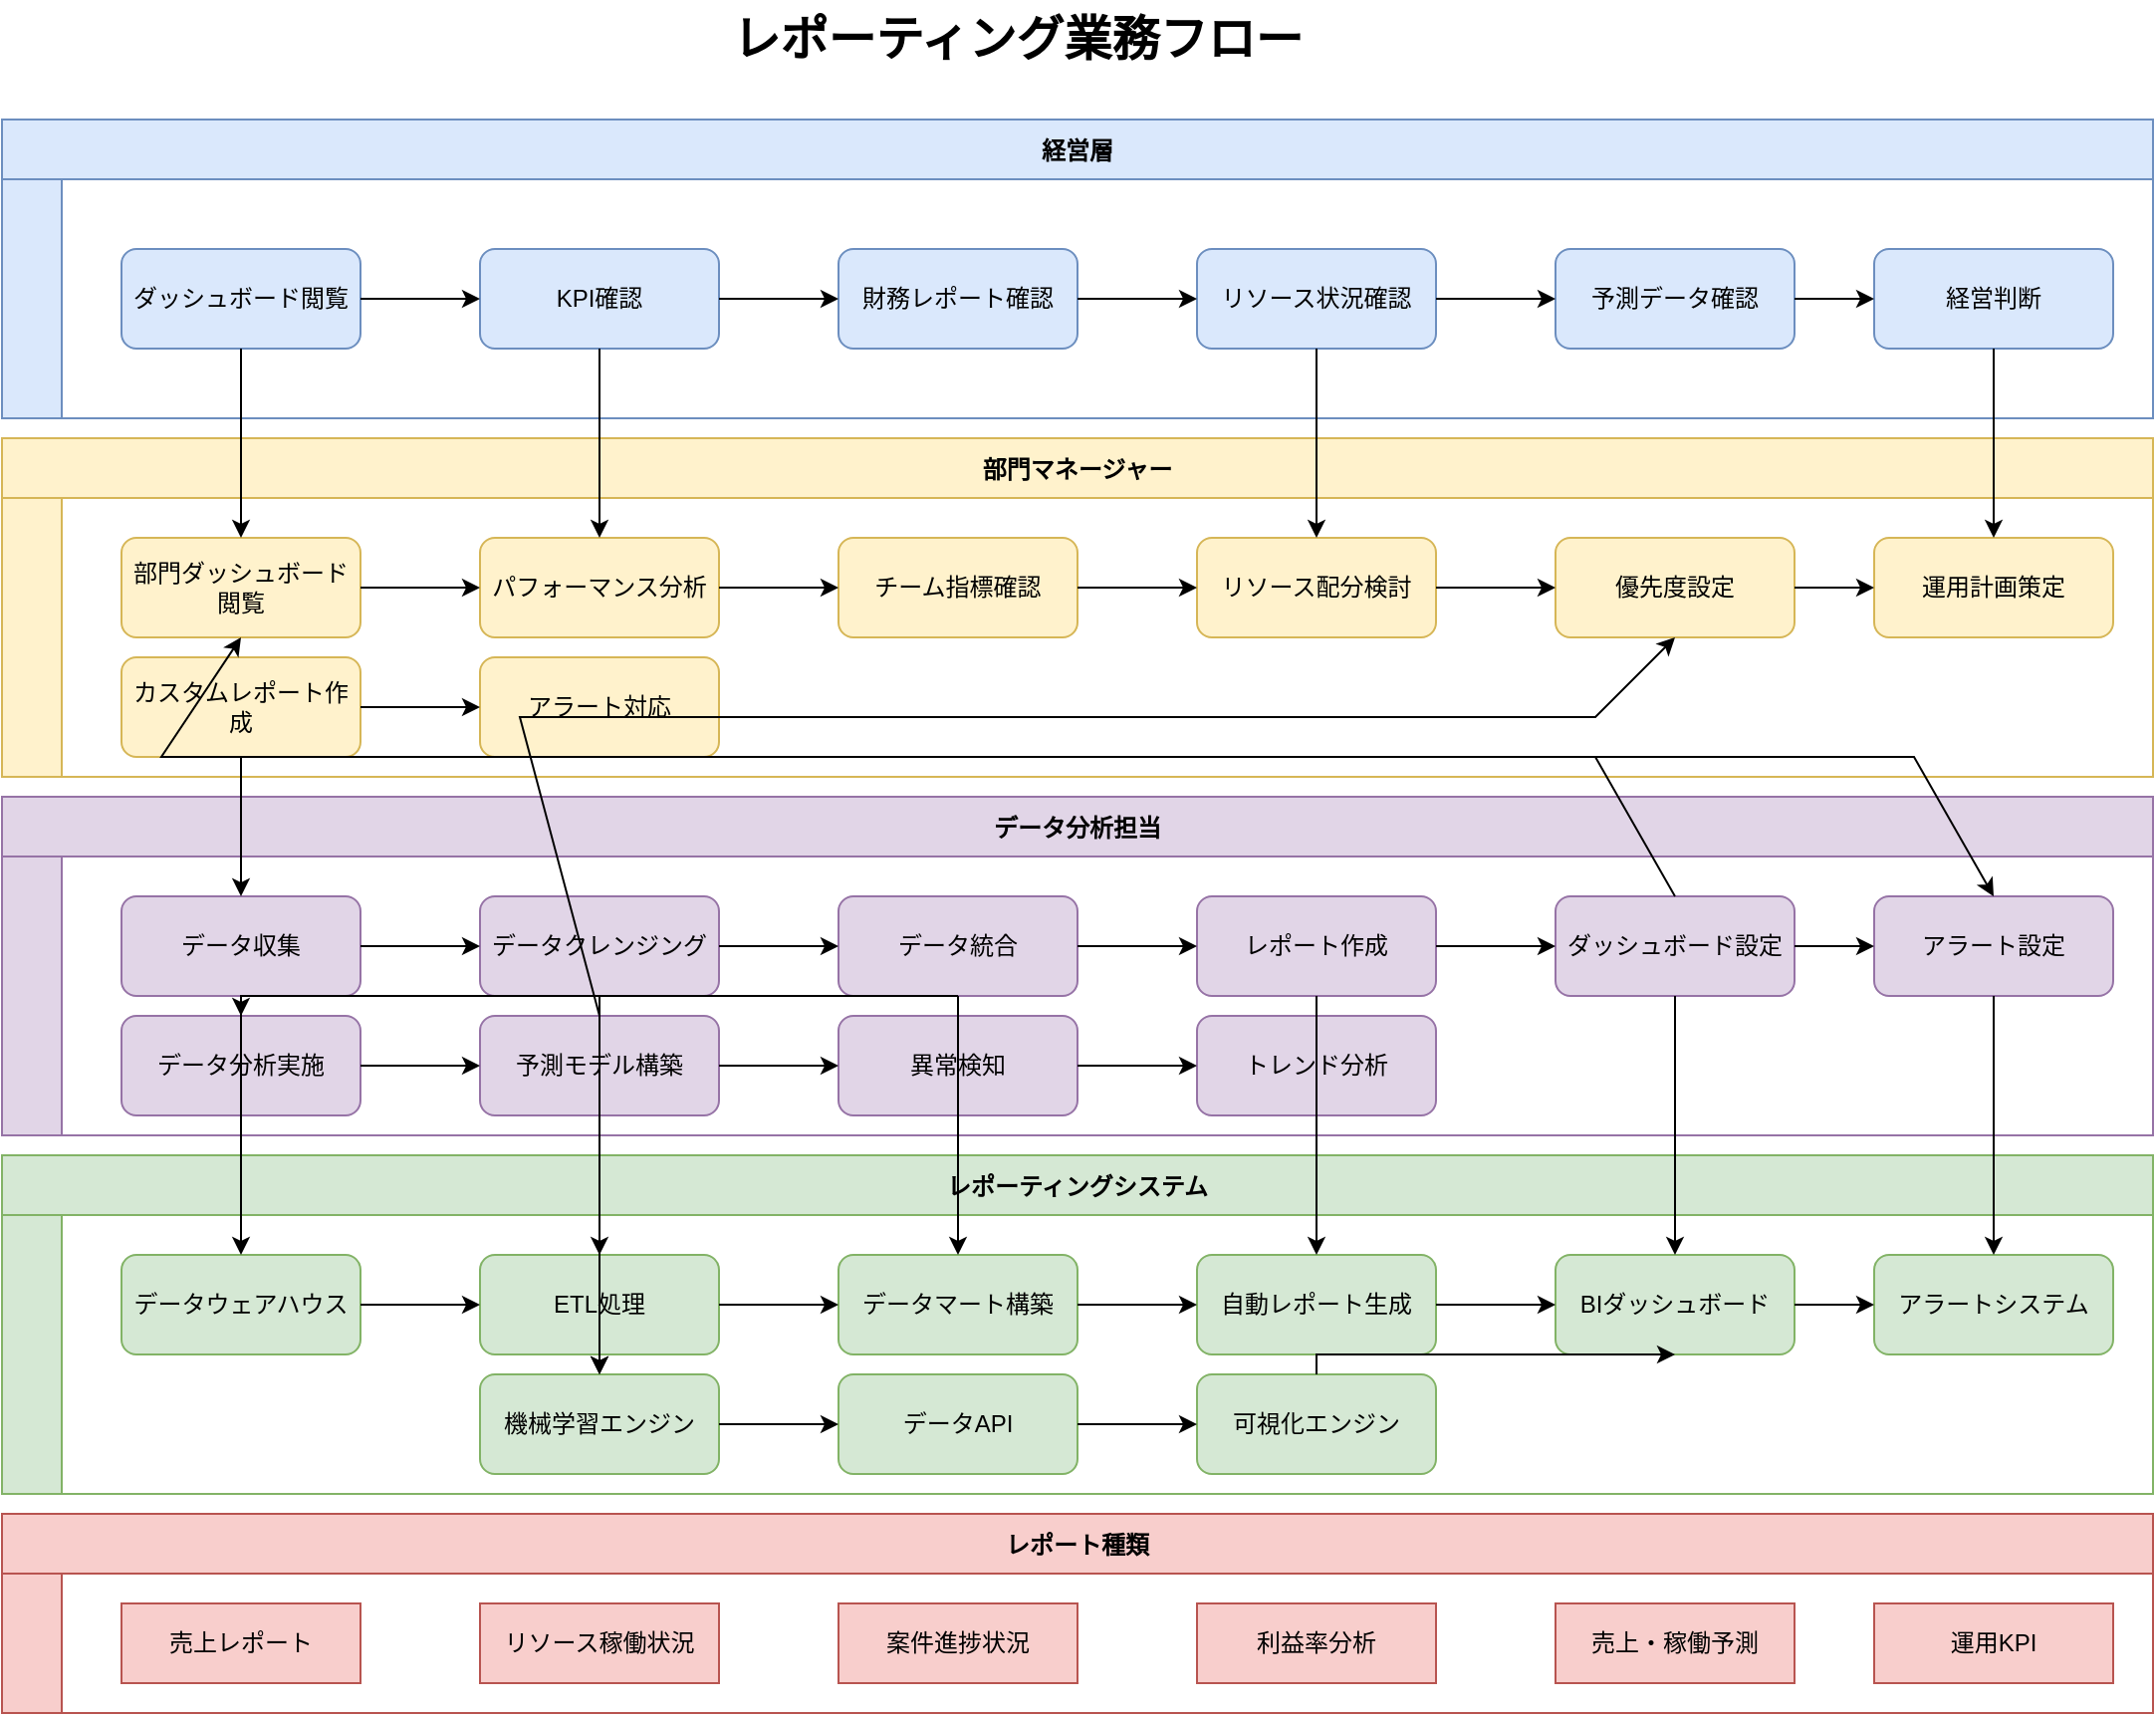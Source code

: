 <mxfile version="22.0.3" type="device">
  <diagram id="reporting_flow" name="レポーティング業務フロー">
    <mxGraphModel dx="1186" dy="775" grid="1" gridSize="10" guides="1" tooltips="1" connect="1" arrows="1" fold="1" page="1" pageScale="1" pageWidth="1169" pageHeight="827" math="0" shadow="0">
      <root>
        <mxCell id="0" />
        <mxCell id="1" parent="0" />
        <mxCell id="title" value="レポーティング業務フロー" style="text;html=1;strokeColor=none;fillColor=none;align=center;verticalAlign=middle;whiteSpace=wrap;rounded=0;fontSize=24;fontStyle=1" vertex="1" parent="1">
          <mxGeometry x="400" y="20" width="300" height="40" as="geometry" />
        </mxCell>

        <!-- 経営層のスイムレーン -->
        <mxCell id="executive_lane" value="経営層" style="swimlane;childLayout=stackLayout;resizeParent=1;resizeParentMax=0;horizontal=1;startSize=30;horizontalStack=0;fillColor=#dae8fc;strokeColor=#6c8ebf;" vertex="1" parent="1">
          <mxGeometry x="40" y="80" width="1080" height="150" as="geometry" />
        </mxCell>
        <mxCell id="executive_process" value="" style="swimlane;startSize=30;horizontal=0;fillColor=#dae8fc;strokeColor=#6c8ebf;" vertex="1" parent="executive_lane">
          <mxGeometry y="30" width="1080" height="120" as="geometry" />
        </mxCell>

        <!-- 経営層のアクション -->
        <mxCell id="dashboard_access" value="ダッシュボード閲覧" style="rounded=1;whiteSpace=wrap;html=1;fillColor=#dae8fc;strokeColor=#6c8ebf;" vertex="1" parent="executive_process">
          <mxGeometry x="60" y="35" width="120" height="50" as="geometry" />
        </mxCell>
        <mxCell id="kpi_monitoring" value="KPI確認" style="rounded=1;whiteSpace=wrap;html=1;fillColor=#dae8fc;strokeColor=#6c8ebf;" vertex="1" parent="executive_process">
          <mxGeometry x="240" y="35" width="120" height="50" as="geometry" />
        </mxCell>
        <mxCell id="financial_report_review" value="財務レポート確認" style="rounded=1;whiteSpace=wrap;html=1;fillColor=#dae8fc;strokeColor=#6c8ebf;" vertex="1" parent="executive_process">
          <mxGeometry x="420" y="35" width="120" height="50" as="geometry" />
        </mxCell>
        <mxCell id="resource_status_review" value="リソース状況確認" style="rounded=1;whiteSpace=wrap;html=1;fillColor=#dae8fc;strokeColor=#6c8ebf;" vertex="1" parent="executive_process">
          <mxGeometry x="600" y="35" width="120" height="50" as="geometry" />
        </mxCell>
        <mxCell id="forecast_review" value="予測データ確認" style="rounded=1;whiteSpace=wrap;html=1;fillColor=#dae8fc;strokeColor=#6c8ebf;" vertex="1" parent="executive_process">
          <mxGeometry x="780" y="35" width="120" height="50" as="geometry" />
        </mxCell>
        <mxCell id="decision_making" value="経営判断" style="rounded=1;whiteSpace=wrap;html=1;fillColor=#dae8fc;strokeColor=#6c8ebf;" vertex="1" parent="executive_process">
          <mxGeometry x="940" y="35" width="120" height="50" as="geometry" />
        </mxCell>

        <!-- 経営層のフロー接続 -->
        <mxCell id="flow_1" value="" style="endArrow=classic;html=1;rounded=0;exitX=1;exitY=0.5;exitDx=0;exitDy=0;entryX=0;entryY=0.5;entryDx=0;entryDy=0;" edge="1" parent="executive_process" source="dashboard_access" target="kpi_monitoring">
          <mxGeometry width="50" height="50" relative="1" as="geometry">
            <mxPoint x="510" y="280" as="sourcePoint" />
            <mxPoint x="560" y="230" as="targetPoint" />
          </mxGeometry>
        </mxCell>
        <mxCell id="flow_2" value="" style="endArrow=classic;html=1;rounded=0;exitX=1;exitY=0.5;exitDx=0;exitDy=0;entryX=0;entryY=0.5;entryDx=0;entryDy=0;" edge="1" parent="executive_process" source="kpi_monitoring" target="financial_report_review">
          <mxGeometry width="50" height="50" relative="1" as="geometry">
            <mxPoint x="510" y="280" as="sourcePoint" />
            <mxPoint x="560" y="230" as="targetPoint" />
          </mxGeometry>
        </mxCell>
        <mxCell id="flow_3" value="" style="endArrow=classic;html=1;rounded=0;exitX=1;exitY=0.5;exitDx=0;exitDy=0;entryX=0;entryY=0.5;entryDx=0;entryDy=0;" edge="1" parent="executive_process" source="financial_report_review" target="resource_status_review">
          <mxGeometry width="50" height="50" relative="1" as="geometry">
            <mxPoint x="510" y="280" as="sourcePoint" />
            <mxPoint x="560" y="230" as="targetPoint" />
          </mxGeometry>
        </mxCell>
        <mxCell id="flow_4" value="" style="endArrow=classic;html=1;rounded=0;exitX=1;exitY=0.5;exitDx=0;exitDy=0;entryX=0;entryY=0.5;entryDx=0;entryDy=0;" edge="1" parent="executive_process" source="resource_status_review" target="forecast_review">
          <mxGeometry width="50" height="50" relative="1" as="geometry">
            <mxPoint x="510" y="280" as="sourcePoint" />
            <mxPoint x="560" y="230" as="targetPoint" />
          </mxGeometry>
        </mxCell>
        <mxCell id="flow_5" value="" style="endArrow=classic;html=1;rounded=0;exitX=1;exitY=0.5;exitDx=0;exitDy=0;entryX=0;entryY=0.5;entryDx=0;entryDy=0;" edge="1" parent="executive_process" source="forecast_review" target="decision_making">
          <mxGeometry width="50" height="50" relative="1" as="geometry">
            <mxPoint x="510" y="280" as="sourcePoint" />
            <mxPoint x="560" y="230" as="targetPoint" />
          </mxGeometry>
        </mxCell>

        <!-- マネージャーのスイムレーン -->
        <mxCell id="manager_lane" value="部門マネージャー" style="swimlane;childLayout=stackLayout;resizeParent=1;resizeParentMax=0;horizontal=1;startSize=30;horizontalStack=0;fillColor=#fff2cc;strokeColor=#d6b656;" vertex="1" parent="1">
          <mxGeometry x="40" y="240" width="1080" height="170" as="geometry" />
        </mxCell>
        <mxCell id="manager_process" value="" style="swimlane;startSize=30;horizontal=0;fillColor=#fff2cc;strokeColor=#d6b656;" vertex="1" parent="manager_lane">
          <mxGeometry y="30" width="1080" height="140" as="geometry" />
        </mxCell>
        
        <!-- マネージャーのアクション -->
        <mxCell id="department_dashboard" value="部門ダッシュボード閲覧" style="rounded=1;whiteSpace=wrap;html=1;fillColor=#fff2cc;strokeColor=#d6b656;" vertex="1" parent="manager_process">
          <mxGeometry x="60" y="20" width="120" height="50" as="geometry" />
        </mxCell>
        <mxCell id="performance_review" value="パフォーマンス分析" style="rounded=1;whiteSpace=wrap;html=1;fillColor=#fff2cc;strokeColor=#d6b656;" vertex="1" parent="manager_process">
          <mxGeometry x="240" y="20" width="120" height="50" as="geometry" />
        </mxCell>
        <mxCell id="team_metrics" value="チーム指標確認" style="rounded=1;whiteSpace=wrap;html=1;fillColor=#fff2cc;strokeColor=#d6b656;" vertex="1" parent="manager_process">
          <mxGeometry x="420" y="20" width="120" height="50" as="geometry" />
        </mxCell>
        <mxCell id="resource_allocation" value="リソース配分検討" style="rounded=1;whiteSpace=wrap;html=1;fillColor=#fff2cc;strokeColor=#d6b656;" vertex="1" parent="manager_process">
          <mxGeometry x="600" y="20" width="120" height="50" as="geometry" />
        </mxCell>
        <mxCell id="priority_setting" value="優先度設定" style="rounded=1;whiteSpace=wrap;html=1;fillColor=#fff2cc;strokeColor=#d6b656;" vertex="1" parent="manager_process">
          <mxGeometry x="780" y="20" width="120" height="50" as="geometry" />
        </mxCell>
        <mxCell id="operational_planning" value="運用計画策定" style="rounded=1;whiteSpace=wrap;html=1;fillColor=#fff2cc;strokeColor=#d6b656;" vertex="1" parent="manager_process">
          <mxGeometry x="940" y="20" width="120" height="50" as="geometry" />
        </mxCell>
        <mxCell id="custom_report_creation" value="カスタムレポート作成" style="rounded=1;whiteSpace=wrap;html=1;fillColor=#fff2cc;strokeColor=#d6b656;" vertex="1" parent="manager_process">
          <mxGeometry x="60" y="80" width="120" height="50" as="geometry" />
        </mxCell>
        <mxCell id="alert_response" value="アラート対応" style="rounded=1;whiteSpace=wrap;html=1;fillColor=#fff2cc;strokeColor=#d6b656;" vertex="1" parent="manager_process">
          <mxGeometry x="240" y="80" width="120" height="50" as="geometry" />
        </mxCell>
        
        <!-- マネージャーのフロー接続 -->
        <mxCell id="manager_flow_1" value="" style="endArrow=classic;html=1;rounded=0;exitX=1;exitY=0.5;exitDx=0;exitDy=0;entryX=0;entryY=0.5;entryDx=0;entryDy=0;" edge="1" parent="manager_process" source="department_dashboard" target="performance_review">
          <mxGeometry width="50" height="50" relative="1" as="geometry">
            <mxPoint x="510" y="280" as="sourcePoint" />
            <mxPoint x="560" y="230" as="targetPoint" />
          </mxGeometry>
        </mxCell>
        <mxCell id="manager_flow_2" value="" style="endArrow=classic;html=1;rounded=0;exitX=1;exitY=0.5;exitDx=0;exitDy=0;entryX=0;entryY=0.5;entryDx=0;entryDy=0;" edge="1" parent="manager_process" source="performance_review" target="team_metrics">
          <mxGeometry width="50" height="50" relative="1" as="geometry">
            <mxPoint x="510" y="280" as="sourcePoint" />
            <mxPoint x="560" y="230" as="targetPoint" />
          </mxGeometry>
        </mxCell>
        <mxCell id="manager_flow_3" value="" style="endArrow=classic;html=1;rounded=0;exitX=1;exitY=0.5;exitDx=0;exitDy=0;entryX=0;entryY=0.5;entryDx=0;entryDy=0;" edge="1" parent="manager_process" source="team_metrics" target="resource_allocation">
          <mxGeometry width="50" height="50" relative="1" as="geometry">
            <mxPoint x="510" y="280" as="sourcePoint" />
            <mxPoint x="560" y="230" as="targetPoint" />
          </mxGeometry>
        </mxCell>
        <mxCell id="manager_flow_4" value="" style="endArrow=classic;html=1;rounded=0;exitX=1;exitY=0.5;exitDx=0;exitDy=0;entryX=0;entryY=0.5;entryDx=0;entryDy=0;" edge="1" parent="manager_process" source="resource_allocation" target="priority_setting">
          <mxGeometry width="50" height="50" relative="1" as="geometry">
            <mxPoint x="510" y="280" as="sourcePoint" />
            <mxPoint x="560" y="230" as="targetPoint" />
          </mxGeometry>
        </mxCell>
        <mxCell id="manager_flow_5" value="" style="endArrow=classic;html=1;rounded=0;exitX=1;exitY=0.5;exitDx=0;exitDy=0;entryX=0;entryY=0.5;entryDx=0;entryDy=0;" edge="1" parent="manager_process" source="priority_setting" target="operational_planning">
          <mxGeometry width="50" height="50" relative="1" as="geometry">
            <mxPoint x="510" y="280" as="sourcePoint" />
            <mxPoint x="560" y="230" as="targetPoint" />
          </mxGeometry>
        </mxCell>
        <mxCell id="manager_flow_6" value="" style="endArrow=classic;html=1;rounded=0;exitX=1;exitY=0.5;exitDx=0;exitDy=0;entryX=0;entryY=0.5;entryDx=0;entryDy=0;" edge="1" parent="manager_process" source="custom_report_creation" target="alert_response">
          <mxGeometry width="50" height="50" relative="1" as="geometry">
            <mxPoint x="510" y="280" as="sourcePoint" />
            <mxPoint x="560" y="230" as="targetPoint" />
          </mxGeometry>
        </mxCell>
        
        <!-- 経営層とマネージャー間の接続 -->
        <mxCell id="exec_manager_1" value="" style="endArrow=classic;html=1;rounded=0;exitX=0.5;exitY=1;exitDx=0;exitDy=0;entryX=0.5;entryY=0;entryDx=0;entryDy=0;" edge="1" parent="1" source="dashboard_access" target="department_dashboard">
          <mxGeometry width="50" height="50" relative="1" as="geometry">
            <mxPoint x="550" y="310" as="sourcePoint" />
            <mxPoint x="600" y="260" as="targetPoint" />
          </mxGeometry>
        </mxCell>
        <mxCell id="exec_manager_2" value="" style="endArrow=classic;html=1;rounded=0;exitX=0.5;exitY=1;exitDx=0;exitDy=0;entryX=0.5;entryY=0;entryDx=0;entryDy=0;" edge="1" parent="1" source="kpi_monitoring" target="performance_review">
          <mxGeometry width="50" height="50" relative="1" as="geometry">
            <mxPoint x="550" y="310" as="sourcePoint" />
            <mxPoint x="600" y="260" as="targetPoint" />
          </mxGeometry>
        </mxCell>
        <mxCell id="exec_manager_3" value="" style="endArrow=classic;html=1;rounded=0;exitX=0.5;exitY=1;exitDx=0;exitDy=0;entryX=0.5;entryY=0;entryDx=0;entryDy=0;" edge="1" parent="1" source="resource_status_review" target="resource_allocation">
          <mxGeometry width="50" height="50" relative="1" as="geometry">
            <mxPoint x="550" y="310" as="sourcePoint" />
            <mxPoint x="600" y="260" as="targetPoint" />
          </mxGeometry>
        </mxCell>
        <mxCell id="exec_manager_4" value="" style="endArrow=classic;html=1;rounded=0;exitX=0.5;exitY=1;exitDx=0;exitDy=0;entryX=0.5;entryY=0;entryDx=0;entryDy=0;" edge="1" parent="1" source="decision_making" target="operational_planning">
          <mxGeometry width="50" height="50" relative="1" as="geometry">
            <mxPoint x="550" y="310" as="sourcePoint" />
            <mxPoint x="600" y="260" as="targetPoint" />
          </mxGeometry>
        </mxCell>
        
        <!-- データ分析担当のスイムレーン -->
        <mxCell id="analyst_lane" value="データ分析担当" style="swimlane;childLayout=stackLayout;resizeParent=1;resizeParentMax=0;horizontal=1;startSize=30;horizontalStack=0;fillColor=#e1d5e7;strokeColor=#9673a6;" vertex="1" parent="1">
          <mxGeometry x="40" y="420" width="1080" height="170" as="geometry" />
        </mxCell>
        <mxCell id="analyst_process" value="" style="swimlane;startSize=30;horizontal=0;fillColor=#e1d5e7;strokeColor=#9673a6;" vertex="1" parent="analyst_lane">
          <mxGeometry y="30" width="1080" height="140" as="geometry" />
        </mxCell>
        
        <!-- データ分析担当のアクション -->
        <mxCell id="data_collection" value="データ収集" style="rounded=1;whiteSpace=wrap;html=1;fillColor=#e1d5e7;strokeColor=#9673a6;" vertex="1" parent="analyst_process">
          <mxGeometry x="60" y="20" width="120" height="50" as="geometry" />
        </mxCell>
        <mxCell id="data_cleansing" value="データクレンジング" style="rounded=1;whiteSpace=wrap;html=1;fillColor=#e1d5e7;strokeColor=#9673a6;" vertex="1" parent="analyst_process">
          <mxGeometry x="240" y="20" width="120" height="50" as="geometry" />
        </mxCell>
        <mxCell id="data_integration" value="データ統合" style="rounded=1;whiteSpace=wrap;html=1;fillColor=#e1d5e7;strokeColor=#9673a6;" vertex="1" parent="analyst_process">
          <mxGeometry x="420" y="20" width="120" height="50" as="geometry" />
        </mxCell>
        <mxCell id="report_creation" value="レポート作成" style="rounded=1;whiteSpace=wrap;html=1;fillColor=#e1d5e7;strokeColor=#9673a6;" vertex="1" parent="analyst_process">
          <mxGeometry x="600" y="20" width="120" height="50" as="geometry" />
        </mxCell>
        <mxCell id="dashboard_configuration" value="ダッシュボード設定" style="rounded=1;whiteSpace=wrap;html=1;fillColor=#e1d5e7;strokeColor=#9673a6;" vertex="1" parent="analyst_process">
          <mxGeometry x="780" y="20" width="120" height="50" as="geometry" />
        </mxCell>
        <mxCell id="alert_configuration" value="アラート設定" style="rounded=1;whiteSpace=wrap;html=1;fillColor=#e1d5e7;strokeColor=#9673a6;" vertex="1" parent="analyst_process">
          <mxGeometry x="940" y="20" width="120" height="50" as="geometry" />
        </mxCell>
        <mxCell id="data_analysis" value="データ分析実施" style="rounded=1;whiteSpace=wrap;html=1;fillColor=#e1d5e7;strokeColor=#9673a6;" vertex="1" parent="analyst_process">
          <mxGeometry x="60" y="80" width="120" height="50" as="geometry" />
        </mxCell>
        <mxCell id="predictive_modeling" value="予測モデル構築" style="rounded=1;whiteSpace=wrap;html=1;fillColor=#e1d5e7;strokeColor=#9673a6;" vertex="1" parent="analyst_process">
          <mxGeometry x="240" y="80" width="120" height="50" as="geometry" />
        </mxCell>
        <mxCell id="anomaly_detection" value="異常検知" style="rounded=1;whiteSpace=wrap;html=1;fillColor=#e1d5e7;strokeColor=#9673a6;" vertex="1" parent="analyst_process">
          <mxGeometry x="420" y="80" width="120" height="50" as="geometry" />
        </mxCell>
        <mxCell id="trend_analysis" value="トレンド分析" style="rounded=1;whiteSpace=wrap;html=1;fillColor=#e1d5e7;strokeColor=#9673a6;" vertex="1" parent="analyst_process">
          <mxGeometry x="600" y="80" width="120" height="50" as="geometry" />
        </mxCell>
        
        <!-- データ分析担当のフロー接続 -->
        <mxCell id="analyst_flow_1" value="" style="endArrow=classic;html=1;rounded=0;exitX=1;exitY=0.5;exitDx=0;exitDy=0;entryX=0;entryY=0.5;entryDx=0;entryDy=0;" edge="1" parent="analyst_process" source="data_collection" target="data_cleansing">
          <mxGeometry width="50" height="50" relative="1" as="geometry">
            <mxPoint x="510" y="280" as="sourcePoint" />
            <mxPoint x="560" y="230" as="targetPoint" />
          </mxGeometry>
        </mxCell>
        <mxCell id="analyst_flow_2" value="" style="endArrow=classic;html=1;rounded=0;exitX=1;exitY=0.5;exitDx=0;exitDy=0;entryX=0;entryY=0.5;entryDx=0;entryDy=0;" edge="1" parent="analyst_process" source="data_cleansing" target="data_integration">
          <mxGeometry width="50" height="50" relative="1" as="geometry">
            <mxPoint x="510" y="280" as="sourcePoint" />
            <mxPoint x="560" y="230" as="targetPoint" />
          </mxGeometry>
        </mxCell>
        <mxCell id="analyst_flow_3" value="" style="endArrow=classic;html=1;rounded=0;exitX=1;exitY=0.5;exitDx=0;exitDy=0;entryX=0;entryY=0.5;entryDx=0;entryDy=0;" edge="1" parent="analyst_process" source="data_integration" target="report_creation">
          <mxGeometry width="50" height="50" relative="1" as="geometry">
            <mxPoint x="510" y="280" as="sourcePoint" />
            <mxPoint x="560" y="230" as="targetPoint" />
          </mxGeometry>
        </mxCell>
        <mxCell id="analyst_flow_4" value="" style="endArrow=classic;html=1;rounded=0;exitX=1;exitY=0.5;exitDx=0;exitDy=0;entryX=0;entryY=0.5;entryDx=0;entryDy=0;" edge="1" parent="analyst_process" source="report_creation" target="dashboard_configuration">
          <mxGeometry width="50" height="50" relative="1" as="geometry">
            <mxPoint x="510" y="280" as="sourcePoint" />
            <mxPoint x="560" y="230" as="targetPoint" />
          </mxGeometry>
        </mxCell>
        <mxCell id="analyst_flow_5" value="" style="endArrow=classic;html=1;rounded=0;exitX=1;exitY=0.5;exitDx=0;exitDy=0;entryX=0;entryY=0.5;entryDx=0;entryDy=0;" edge="1" parent="analyst_process" source="dashboard_configuration" target="alert_configuration">
          <mxGeometry width="50" height="50" relative="1" as="geometry">
            <mxPoint x="510" y="280" as="sourcePoint" />
            <mxPoint x="560" y="230" as="targetPoint" />
          </mxGeometry>
        </mxCell>
        <mxCell id="analyst_flow_6" value="" style="endArrow=classic;html=1;rounded=0;exitX=1;exitY=0.5;exitDx=0;exitDy=0;entryX=0;entryY=0.5;entryDx=0;entryDy=0;" edge="1" parent="analyst_process" source="data_analysis" target="predictive_modeling">
          <mxGeometry width="50" height="50" relative="1" as="geometry">
            <mxPoint x="510" y="280" as="sourcePoint" />
            <mxPoint x="560" y="230" as="targetPoint" />
          </mxGeometry>
        </mxCell>
        <mxCell id="analyst_flow_7" value="" style="endArrow=classic;html=1;rounded=0;exitX=1;exitY=0.5;exitDx=0;exitDy=0;entryX=0;entryY=0.5;entryDx=0;entryDy=0;" edge="1" parent="analyst_process" source="predictive_modeling" target="anomaly_detection">
          <mxGeometry width="50" height="50" relative="1" as="geometry">
            <mxPoint x="510" y="280" as="sourcePoint" />
            <mxPoint x="560" y="230" as="targetPoint" />
          </mxGeometry>
        </mxCell>
        <mxCell id="analyst_flow_8" value="" style="endArrow=classic;html=1;rounded=0;exitX=1;exitY=0.5;exitDx=0;exitDy=0;entryX=0;entryY=0.5;entryDx=0;entryDy=0;" edge="1" parent="analyst_process" source="anomaly_detection" target="trend_analysis">
          <mxGeometry width="50" height="50" relative="1" as="geometry">
            <mxPoint x="510" y="280" as="sourcePoint" />
            <mxPoint x="560" y="230" as="targetPoint" />
          </mxGeometry>
        </mxCell>
        <mxCell id="analyst_flow_9" value="" style="endArrow=classic;html=1;rounded=0;exitX=0.5;exitY=1;exitDx=0;exitDy=0;entryX=0.5;entryY=0;entryDx=0;entryDy=0;" edge="1" parent="analyst_process" source="data_integration" target="data_analysis">
          <mxGeometry width="50" height="50" relative="1" as="geometry">
            <mxPoint x="510" y="280" as="sourcePoint" />
            <mxPoint x="560" y="230" as="targetPoint" />
            <Array as="points">
              <mxPoint x="480" y="70" />
              <mxPoint x="120" y="70" />
            </Array>
          </mxGeometry>
        </mxCell>
        
        <!-- マネージャーとデータ分析担当間の接続 -->
        <mxCell id="manager_analyst_1" value="" style="endArrow=classic;html=1;rounded=0;exitX=0.5;exitY=1;exitDx=0;exitDy=0;entryX=0.5;entryY=0;entryDx=0;entryDy=0;" edge="1" parent="1" source="custom_report_creation" target="data_collection">
          <mxGeometry width="50" height="50" relative="1" as="geometry">
            <mxPoint x="550" y="410" as="sourcePoint" />
            <mxPoint x="600" y="360" as="targetPoint" />
          </mxGeometry>
        </mxCell>
        <mxCell id="manager_analyst_2" value="" style="endArrow=classic;html=1;rounded=0;exitX=0.5;exitY=1;exitDx=0;exitDy=0;entryX=0.5;entryY=0;entryDx=0;entryDy=0;" edge="1" parent="1" source="alert_response" target="alert_configuration">
          <mxGeometry width="50" height="50" relative="1" as="geometry">
            <mxPoint x="550" y="410" as="sourcePoint" />
            <mxPoint x="600" y="360" as="targetPoint" />
            <Array as="points">
              <mxPoint x="300" y="400" />
              <mxPoint x="1000" y="400" />
            </Array>
          </mxGeometry>
        </mxCell>
        <mxCell id="analyst_manager_1" value="" style="endArrow=classic;html=1;rounded=0;exitX=0.5;exitY=0;exitDx=0;exitDy=0;entryX=0.5;entryY=1;entryDx=0;entryDy=0;" edge="1" parent="1" source="dashboard_configuration" target="department_dashboard">
          <mxGeometry width="50" height="50" relative="1" as="geometry">
            <mxPoint x="550" y="410" as="sourcePoint" />
            <mxPoint x="600" y="360" as="targetPoint" />
            <Array as="points">
              <mxPoint x="840" y="400" />
              <mxPoint x="120" y="400" />
            </Array>
          </mxGeometry>
        </mxCell>
        <mxCell id="analyst_manager_2" value="" style="endArrow=classic;html=1;rounded=0;exitX=0.5;exitY=0;exitDx=0;exitDy=0;entryX=0.5;entryY=1;entryDx=0;entryDy=0;" edge="1" parent="1" source="predictive_modeling" target="priority_setting">
          <mxGeometry width="50" height="50" relative="1" as="geometry">
            <mxPoint x="550" y="410" as="sourcePoint" />
            <mxPoint x="600" y="360" as="targetPoint" />
            <Array as="points">
              <mxPoint x="300" y="380" />
              <mxPoint x="840" y="380" />
            </Array>
          </mxGeometry>
        </mxCell>
        
        <!-- レポーティングシステムのスイムレーン -->
        <mxCell id="system_lane" value="レポーティングシステム" style="swimlane;childLayout=stackLayout;resizeParent=1;resizeParentMax=0;horizontal=1;startSize=30;horizontalStack=0;fillColor=#d5e8d4;strokeColor=#82b366;" vertex="1" parent="1">
          <mxGeometry x="40" y="600" width="1080" height="170" as="geometry" />
        </mxCell>
        <mxCell id="system_process" value="" style="swimlane;startSize=30;horizontal=0;fillColor=#d5e8d4;strokeColor=#82b366;" vertex="1" parent="system_lane">
          <mxGeometry y="30" width="1080" height="140" as="geometry" />
        </mxCell>
        
        <!-- システムのアクション -->
        <mxCell id="data_warehouse" value="データウェアハウス" style="rounded=1;whiteSpace=wrap;html=1;fillColor=#d5e8d4;strokeColor=#82b366;" vertex="1" parent="system_process">
          <mxGeometry x="60" y="20" width="120" height="50" as="geometry" />
        </mxCell>
        <mxCell id="etl_process" value="ETL処理" style="rounded=1;whiteSpace=wrap;html=1;fillColor=#d5e8d4;strokeColor=#82b366;" vertex="1" parent="system_process">
          <mxGeometry x="240" y="20" width="120" height="50" as="geometry" />
        </mxCell>
        <mxCell id="data_mart" value="データマート構築" style="rounded=1;whiteSpace=wrap;html=1;fillColor=#d5e8d4;strokeColor=#82b366;" vertex="1" parent="system_process">
          <mxGeometry x="420" y="20" width="120" height="50" as="geometry" />
        </mxCell>
        <mxCell id="automated_reporting" value="自動レポート生成" style="rounded=1;whiteSpace=wrap;html=1;fillColor=#d5e8d4;strokeColor=#82b366;" vertex="1" parent="system_process">
          <mxGeometry x="600" y="20" width="120" height="50" as="geometry" />
        </mxCell>
        <mxCell id="bi_dashboard" value="BIダッシュボード" style="rounded=1;whiteSpace=wrap;html=1;fillColor=#d5e8d4;strokeColor=#82b366;" vertex="1" parent="system_process">
          <mxGeometry x="780" y="20" width="120" height="50" as="geometry" />
        </mxCell>
        <mxCell id="alert_system" value="アラートシステム" style="rounded=1;whiteSpace=wrap;html=1;fillColor=#d5e8d4;strokeColor=#82b366;" vertex="1" parent="system_process">
          <mxGeometry x="940" y="20" width="120" height="50" as="geometry" />
        </mxCell>
        <mxCell id="machine_learning" value="機械学習エンジン" style="rounded=1;whiteSpace=wrap;html=1;fillColor=#d5e8d4;strokeColor=#82b366;" vertex="1" parent="system_process">
          <mxGeometry x="240" y="80" width="120" height="50" as="geometry" />
        </mxCell>
        <mxCell id="visualization_engine" value="可視化エンジン" style="rounded=1;whiteSpace=wrap;html=1;fillColor=#d5e8d4;strokeColor=#82b366;" vertex="1" parent="system_process">
          <mxGeometry x="600" y="80" width="120" height="50" as="geometry" />
        </mxCell>
        <mxCell id="data_api" value="データAPI" style="rounded=1;whiteSpace=wrap;html=1;fillColor=#d5e8d4;strokeColor=#82b366;" vertex="1" parent="system_process">
          <mxGeometry x="420" y="80" width="120" height="50" as="geometry" />
        </mxCell>
        
        <!-- システムフロー接続 -->
        <mxCell id="system_flow_1" value="" style="endArrow=classic;html=1;rounded=0;exitX=1;exitY=0.5;exitDx=0;exitDy=0;entryX=0;entryY=0.5;entryDx=0;entryDy=0;" edge="1" parent="system_process" source="data_warehouse" target="etl_process">
          <mxGeometry width="50" height="50" relative="1" as="geometry">
            <mxPoint x="510" y="280" as="sourcePoint" />
            <mxPoint x="560" y="230" as="targetPoint" />
          </mxGeometry>
        </mxCell>
        <mxCell id="system_flow_2" value="" style="endArrow=classic;html=1;rounded=0;exitX=1;exitY=0.5;exitDx=0;exitDy=0;entryX=0;entryY=0.5;entryDx=0;entryDy=0;" edge="1" parent="system_process" source="etl_process" target="data_mart">
          <mxGeometry width="50" height="50" relative="1" as="geometry">
            <mxPoint x="510" y="280" as="sourcePoint" />
            <mxPoint x="560" y="230" as="targetPoint" />
          </mxGeometry>
        </mxCell>
        <mxCell id="system_flow_3" value="" style="endArrow=classic;html=1;rounded=0;exitX=1;exitY=0.5;exitDx=0;exitDy=0;entryX=0;entryY=0.5;entryDx=0;entryDy=0;" edge="1" parent="system_process" source="data_mart" target="automated_reporting">
          <mxGeometry width="50" height="50" relative="1" as="geometry">
            <mxPoint x="510" y="280" as="sourcePoint" />
            <mxPoint x="560" y="230" as="targetPoint" />
          </mxGeometry>
        </mxCell>
        <mxCell id="system_flow_4" value="" style="endArrow=classic;html=1;rounded=0;exitX=1;exitY=0.5;exitDx=0;exitDy=0;entryX=0;entryY=0.5;entryDx=0;entryDy=0;" edge="1" parent="system_process" source="automated_reporting" target="bi_dashboard">
          <mxGeometry width="50" height="50" relative="1" as="geometry">
            <mxPoint x="510" y="280" as="sourcePoint" />
            <mxPoint x="560" y="230" as="targetPoint" />
          </mxGeometry>
        </mxCell>
        <mxCell id="system_flow_5" value="" style="endArrow=classic;html=1;rounded=0;exitX=1;exitY=0.5;exitDx=0;exitDy=0;entryX=0;entryY=0.5;entryDx=0;entryDy=0;" edge="1" parent="system_process" source="bi_dashboard" target="alert_system">
          <mxGeometry width="50" height="50" relative="1" as="geometry">
            <mxPoint x="510" y="280" as="sourcePoint" />
            <mxPoint x="560" y="230" as="targetPoint" />
          </mxGeometry>
        </mxCell>
        <mxCell id="system_flow_6" value="" style="endArrow=classic;html=1;rounded=0;exitX=0.5;exitY=1;exitDx=0;exitDy=0;entryX=0.5;entryY=0;entryDx=0;entryDy=0;" edge="1" parent="system_process" source="etl_process" target="machine_learning">
          <mxGeometry width="50" height="50" relative="1" as="geometry">
            <mxPoint x="510" y="280" as="sourcePoint" />
            <mxPoint x="560" y="230" as="targetPoint" />
          </mxGeometry>
        </mxCell>
        <mxCell id="system_flow_7" value="" style="endArrow=classic;html=1;rounded=0;exitX=1;exitY=0.5;exitDx=0;exitDy=0;entryX=0;entryY=0.5;entryDx=0;entryDy=0;" edge="1" parent="system_process" source="machine_learning" target="data_api">
          <mxGeometry width="50" height="50" relative="1" as="geometry">
            <mxPoint x="510" y="280" as="sourcePoint" />
            <mxPoint x="560" y="230" as="targetPoint" />
          </mxGeometry>
        </mxCell>
        <mxCell id="system_flow_8" value="" style="endArrow=classic;html=1;rounded=0;exitX=1;exitY=0.5;exitDx=0;exitDy=0;entryX=0;entryY=0.5;entryDx=0;entryDy=0;" edge="1" parent="system_process" source="data_api" target="visualization_engine">
          <mxGeometry width="50" height="50" relative="1" as="geometry">
            <mxPoint x="510" y="280" as="sourcePoint" />
            <mxPoint x="560" y="230" as="targetPoint" />
          </mxGeometry>
        </mxCell>
        <mxCell id="system_flow_9" value="" style="endArrow=classic;html=1;rounded=0;exitX=0.5;exitY=0;exitDx=0;exitDy=0;entryX=0.5;entryY=1;entryDx=0;entryDy=0;" edge="1" parent="system_process" source="visualization_engine" target="bi_dashboard">
          <mxGeometry width="50" height="50" relative="1" as="geometry">
            <mxPoint x="510" y="280" as="sourcePoint" />
            <mxPoint x="560" y="230" as="targetPoint" />
            <Array as="points">
              <mxPoint x="660" y="70" />
              <mxPoint x="840" y="70" />
            </Array>
          </mxGeometry>
        </mxCell>
        
        <!-- データ分析担当とシステム間の接続 -->
        <mxCell id="analyst_system_1" value="" style="endArrow=classic;html=1;rounded=0;exitX=0.5;exitY=1;exitDx=0;exitDy=0;entryX=0.5;entryY=0;entryDx=0;entryDy=0;" edge="1" parent="1" source="data_collection" target="data_warehouse">
          <mxGeometry width="50" height="50" relative="1" as="geometry">
            <mxPoint x="550" y="510" as="sourcePoint" />
            <mxPoint x="600" y="460" as="targetPoint" />
          </mxGeometry>
        </mxCell>
        <mxCell id="analyst_system_2" value="" style="endArrow=classic;html=1;rounded=0;exitX=0.5;exitY=1;exitDx=0;exitDy=0;entryX=0.5;entryY=0;entryDx=0;entryDy=0;" edge="1" parent="1" source="data_cleansing" target="etl_process">
          <mxGeometry width="50" height="50" relative="1" as="geometry">
            <mxPoint x="550" y="510" as="sourcePoint" />
            <mxPoint x="600" y="460" as="targetPoint" />
          </mxGeometry>
        </mxCell>
        <mxCell id="analyst_system_3" value="" style="endArrow=classic;html=1;rounded=0;exitX=0.5;exitY=1;exitDx=0;exitDy=0;entryX=0.5;entryY=0;entryDx=0;entryDy=0;" edge="1" parent="1" source="data_integration" target="data_mart">
          <mxGeometry width="50" height="50" relative="1" as="geometry">
            <mxPoint x="550" y="510" as="sourcePoint" />
            <mxPoint x="600" y="460" as="targetPoint" />
          </mxGeometry>
        </mxCell>
        <mxCell id="analyst_system_4" value="" style="endArrow=classic;html=1;rounded=0;exitX=0.5;exitY=1;exitDx=0;exitDy=0;entryX=0.5;entryY=0;entryDx=0;entryDy=0;" edge="1" parent="1" source="report_creation" target="automated_reporting">
          <mxGeometry width="50" height="50" relative="1" as="geometry">
            <mxPoint x="550" y="510" as="sourcePoint" />
            <mxPoint x="600" y="460" as="targetPoint" />
          </mxGeometry>
        </mxCell>
        <mxCell id="analyst_system_5" value="" style="endArrow=classic;html=1;rounded=0;exitX=0.5;exitY=1;exitDx=0;exitDy=0;entryX=0.5;entryY=0;entryDx=0;entryDy=0;" edge="1" parent="1" source="dashboard_configuration" target="bi_dashboard">
          <mxGeometry width="50" height="50" relative="1" as="geometry">
            <mxPoint x="550" y="510" as="sourcePoint" />
            <mxPoint x="600" y="460" as="targetPoint" />
          </mxGeometry>
        </mxCell>
        <mxCell id="analyst_system_6" value="" style="endArrow=classic;html=1;rounded=0;exitX=0.5;exitY=1;exitDx=0;exitDy=0;entryX=0.5;entryY=0;entryDx=0;entryDy=0;" edge="1" parent="1" source="alert_configuration" target="alert_system">
          <mxGeometry width="50" height="50" relative="1" as="geometry">
            <mxPoint x="550" y="510" as="sourcePoint" />
            <mxPoint x="600" y="460" as="targetPoint" />
          </mxGeometry>
        </mxCell>
        <mxCell id="analyst_system_7" value="" style="endArrow=classic;html=1;rounded=0;exitX=0.5;exitY=1;exitDx=0;exitDy=0;entryX=0.5;entryY=0;entryDx=0;entryDy=0;" edge="1" parent="1" source="predictive_modeling" target="machine_learning">
          <mxGeometry width="50" height="50" relative="1" as="geometry">
            <mxPoint x="550" y="510" as="sourcePoint" />
            <mxPoint x="600" y="460" as="targetPoint" />
          </mxGeometry>
        </mxCell>
        
        <!-- レポート種類のスイムレーン -->
        <mxCell id="report_lane" value="レポート種類" style="swimlane;childLayout=stackLayout;resizeParent=1;resizeParentMax=0;horizontal=1;startSize=30;horizontalStack=0;fillColor=#f8cecc;strokeColor=#b85450;" vertex="1" parent="1">
          <mxGeometry x="40" y="780" width="1080" height="100" as="geometry" />
        </mxCell>
        <mxCell id="report_types" value="" style="swimlane;startSize=30;horizontal=0;fillColor=#f8cecc;strokeColor=#b85450;" vertex="1" parent="report_lane">
          <mxGeometry y="30" width="1080" height="70" as="geometry" />
        </mxCell>
        
        <!-- レポート種類 -->
        <mxCell id="sales_report" value="売上レポート" style="rounded=0;whiteSpace=wrap;html=1;fillColor=#f8cecc;strokeColor=#b85450;" vertex="1" parent="report_types">
          <mxGeometry x="60" y="15" width="120" height="40" as="geometry" />
        </mxCell>
        <mxCell id="resource_report" value="リソース稼働状況" style="rounded=0;whiteSpace=wrap;html=1;fillColor=#f8cecc;strokeColor=#b85450;" vertex="1" parent="report_types">
          <mxGeometry x="240" y="15" width="120" height="40" as="geometry" />
        </mxCell>
        <mxCell id="project_status" value="案件進捗状況" style="rounded=0;whiteSpace=wrap;html=1;fillColor=#f8cecc;strokeColor=#b85450;" vertex="1" parent="report_types">
          <mxGeometry x="420" y="15" width="120" height="40" as="geometry" />
        </mxCell>
        <mxCell id="profitability" value="利益率分析" style="rounded=0;whiteSpace=wrap;html=1;fillColor=#f8cecc;strokeColor=#b85450;" vertex="1" parent="report_types">
          <mxGeometry x="600" y="15" width="120" height="40" as="geometry" />
        </mxCell>
        <mxCell id="forecasts" value="売上・稼働予測" style="rounded=0;whiteSpace=wrap;html=1;fillColor=#f8cecc;strokeColor=#b85450;" vertex="1" parent="report_types">
          <mxGeometry x="780" y="15" width="120" height="40" as="geometry" />
        </mxCell>
        <mxCell id="operational_kpi" value="運用KPI" style="rounded=0;whiteSpace=wrap;html=1;fillColor=#f8cecc;strokeColor=#b85450;" vertex="1" parent="report_types">
          <mxGeometry x="940" y="15" width="120" height="40" as="geometry" />
        </mxCell>
      </root>
    </mxGraphModel>
  </diagram>
</mxfile>